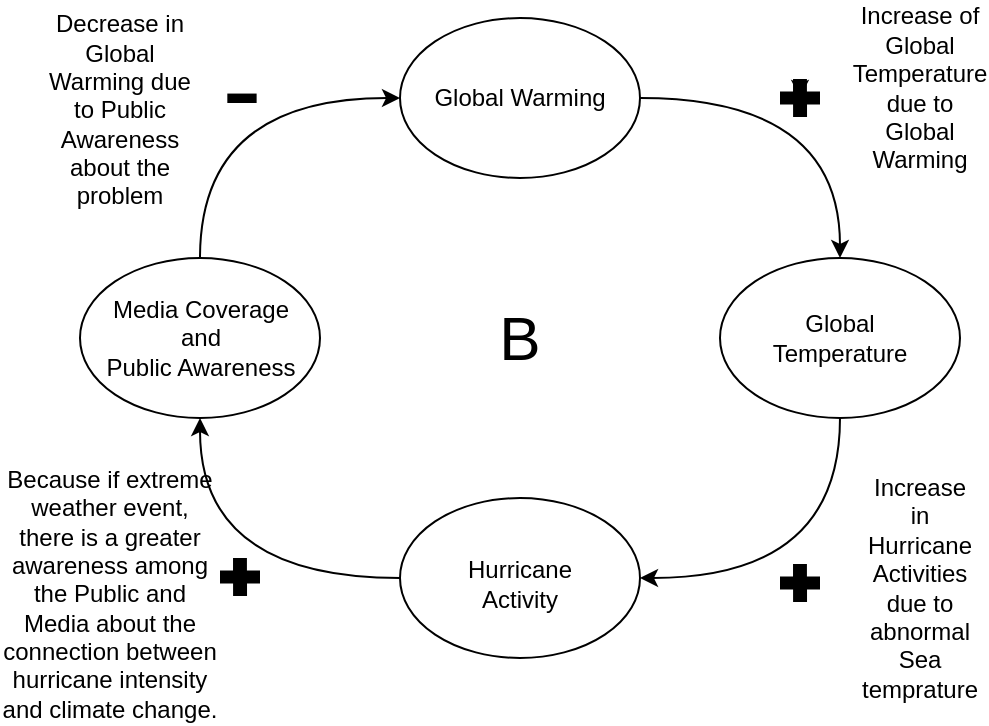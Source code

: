 <mxfile version="22.1.18" type="github">
  <diagram name="Page-1" id="IVi37I3aK0WylxZDK_SZ">
    <mxGraphModel dx="880" dy="434" grid="1" gridSize="10" guides="1" tooltips="1" connect="1" arrows="1" fold="1" page="1" pageScale="1" pageWidth="850" pageHeight="1100" math="0" shadow="0">
      <root>
        <mxCell id="0" />
        <mxCell id="1" parent="0" />
        <mxCell id="pUlCks9OsAvWHs1VP2Rb-1" style="edgeStyle=orthogonalEdgeStyle;rounded=0;orthogonalLoop=1;jettySize=auto;html=1;exitX=1;exitY=0.5;exitDx=0;exitDy=0;entryX=0.5;entryY=0;entryDx=0;entryDy=0;curved=1;" edge="1" parent="1" source="pUlCks9OsAvWHs1VP2Rb-2" target="pUlCks9OsAvWHs1VP2Rb-5">
          <mxGeometry relative="1" as="geometry" />
        </mxCell>
        <mxCell id="pUlCks9OsAvWHs1VP2Rb-2" value="" style="ellipse;whiteSpace=wrap;html=1;" vertex="1" parent="1">
          <mxGeometry x="320" y="80" width="120" height="80" as="geometry" />
        </mxCell>
        <mxCell id="pUlCks9OsAvWHs1VP2Rb-3" value="Global Warming" style="text;html=1;strokeColor=none;fillColor=none;align=center;verticalAlign=middle;whiteSpace=wrap;rounded=0;" vertex="1" parent="1">
          <mxGeometry x="335" y="92.5" width="90" height="55" as="geometry" />
        </mxCell>
        <mxCell id="pUlCks9OsAvWHs1VP2Rb-4" style="edgeStyle=orthogonalEdgeStyle;rounded=0;orthogonalLoop=1;jettySize=auto;html=1;entryX=1;entryY=0.5;entryDx=0;entryDy=0;curved=1;" edge="1" parent="1" source="pUlCks9OsAvWHs1VP2Rb-5" target="pUlCks9OsAvWHs1VP2Rb-9">
          <mxGeometry relative="1" as="geometry">
            <Array as="points">
              <mxPoint x="540" y="360" />
            </Array>
          </mxGeometry>
        </mxCell>
        <mxCell id="pUlCks9OsAvWHs1VP2Rb-5" value="" style="ellipse;whiteSpace=wrap;html=1;" vertex="1" parent="1">
          <mxGeometry x="480" y="200" width="120" height="80" as="geometry" />
        </mxCell>
        <mxCell id="pUlCks9OsAvWHs1VP2Rb-6" style="edgeStyle=orthogonalEdgeStyle;rounded=0;orthogonalLoop=1;jettySize=auto;html=1;entryX=0;entryY=0.5;entryDx=0;entryDy=0;curved=1;" edge="1" parent="1" source="pUlCks9OsAvWHs1VP2Rb-7" target="pUlCks9OsAvWHs1VP2Rb-2">
          <mxGeometry relative="1" as="geometry">
            <Array as="points">
              <mxPoint x="220" y="120" />
            </Array>
          </mxGeometry>
        </mxCell>
        <mxCell id="pUlCks9OsAvWHs1VP2Rb-7" value="" style="ellipse;whiteSpace=wrap;html=1;" vertex="1" parent="1">
          <mxGeometry x="160" y="200" width="120" height="80" as="geometry" />
        </mxCell>
        <mxCell id="pUlCks9OsAvWHs1VP2Rb-8" style="edgeStyle=orthogonalEdgeStyle;rounded=0;orthogonalLoop=1;jettySize=auto;html=1;entryX=0.5;entryY=1;entryDx=0;entryDy=0;curved=1;" edge="1" parent="1" source="pUlCks9OsAvWHs1VP2Rb-9" target="pUlCks9OsAvWHs1VP2Rb-7">
          <mxGeometry relative="1" as="geometry" />
        </mxCell>
        <mxCell id="pUlCks9OsAvWHs1VP2Rb-9" value="" style="ellipse;whiteSpace=wrap;html=1;" vertex="1" parent="1">
          <mxGeometry x="320" y="320" width="120" height="80" as="geometry" />
        </mxCell>
        <mxCell id="pUlCks9OsAvWHs1VP2Rb-10" value="" style="shape=mxgraph.signs.healthcare.first_aid;html=1;pointerEvents=1;fillColor=#000000;strokeColor=none;verticalLabelPosition=bottom;verticalAlign=top;align=center;" vertex="1" parent="1">
          <mxGeometry x="510" y="110.5" width="20" height="19" as="geometry" />
        </mxCell>
        <mxCell id="pUlCks9OsAvWHs1VP2Rb-11" style="edgeStyle=orthogonalEdgeStyle;rounded=0;orthogonalLoop=1;jettySize=auto;html=1;exitX=0.5;exitY=0;exitDx=0;exitDy=0;exitPerimeter=0;entryX=0.5;entryY=0.5;entryDx=0;entryDy=0;entryPerimeter=0;" edge="1" parent="1" source="pUlCks9OsAvWHs1VP2Rb-10" target="pUlCks9OsAvWHs1VP2Rb-10">
          <mxGeometry relative="1" as="geometry" />
        </mxCell>
        <mxCell id="pUlCks9OsAvWHs1VP2Rb-12" value="" style="shape=mxgraph.signs.healthcare.first_aid;html=1;pointerEvents=1;fillColor=#000000;strokeColor=none;verticalLabelPosition=bottom;verticalAlign=top;align=center;" vertex="1" parent="1">
          <mxGeometry x="230" y="350" width="20" height="19" as="geometry" />
        </mxCell>
        <mxCell id="pUlCks9OsAvWHs1VP2Rb-14" value="" style="shape=mxgraph.signs.healthcare.first_aid;html=1;pointerEvents=1;fillColor=#000000;strokeColor=none;verticalLabelPosition=bottom;verticalAlign=top;align=center;" vertex="1" parent="1">
          <mxGeometry x="510" y="353" width="20" height="19" as="geometry" />
        </mxCell>
        <mxCell id="pUlCks9OsAvWHs1VP2Rb-15" value="Global Temperature" style="text;html=1;strokeColor=none;fillColor=none;align=center;verticalAlign=middle;whiteSpace=wrap;rounded=0;" vertex="1" parent="1">
          <mxGeometry x="495" y="212.5" width="90" height="55" as="geometry" />
        </mxCell>
        <mxCell id="pUlCks9OsAvWHs1VP2Rb-16" value="Hurricane Activity" style="text;html=1;strokeColor=none;fillColor=none;align=center;verticalAlign=middle;whiteSpace=wrap;rounded=0;" vertex="1" parent="1">
          <mxGeometry x="335" y="335" width="90" height="55" as="geometry" />
        </mxCell>
        <mxCell id="pUlCks9OsAvWHs1VP2Rb-17" value="Media Coverage&lt;br&gt;and&lt;br&gt;Public Awareness" style="text;html=1;strokeColor=none;fillColor=none;align=center;verticalAlign=middle;whiteSpace=wrap;rounded=0;" vertex="1" parent="1">
          <mxGeometry x="167.5" y="212.5" width="105" height="55" as="geometry" />
        </mxCell>
        <mxCell id="pUlCks9OsAvWHs1VP2Rb-18" value="Increase of Global Temperature due to Global Warming" style="text;html=1;strokeColor=none;fillColor=none;align=center;verticalAlign=middle;whiteSpace=wrap;rounded=0;" vertex="1" parent="1">
          <mxGeometry x="550" y="99.5" width="60" height="30" as="geometry" />
        </mxCell>
        <mxCell id="pUlCks9OsAvWHs1VP2Rb-19" value="Increase in Hurricane Activities due to abnormal Sea temprature" style="text;html=1;strokeColor=none;fillColor=none;align=center;verticalAlign=middle;whiteSpace=wrap;rounded=0;" vertex="1" parent="1">
          <mxGeometry x="550" y="350" width="60" height="30" as="geometry" />
        </mxCell>
        <mxCell id="pUlCks9OsAvWHs1VP2Rb-20" value="Because if extreme weather event, there is a greater awareness among the Public and Media about the connection between hurricane intensity and climate change." style="text;html=1;strokeColor=none;fillColor=none;align=center;verticalAlign=middle;whiteSpace=wrap;rounded=0;" vertex="1" parent="1">
          <mxGeometry x="120" y="353" width="110" height="30" as="geometry" />
        </mxCell>
        <mxCell id="pUlCks9OsAvWHs1VP2Rb-21" value="Decrease in Global Warming due to Public Awareness about the problem" style="text;html=1;strokeColor=none;fillColor=none;align=center;verticalAlign=middle;whiteSpace=wrap;rounded=0;" vertex="1" parent="1">
          <mxGeometry x="140" y="110.5" width="80" height="30" as="geometry" />
        </mxCell>
        <mxCell id="pUlCks9OsAvWHs1VP2Rb-22" value="B" style="text;html=1;strokeColor=none;fillColor=none;align=center;verticalAlign=middle;whiteSpace=wrap;rounded=0;fontSize=31;" vertex="1" parent="1">
          <mxGeometry x="350" y="225" width="60" height="30" as="geometry" />
        </mxCell>
        <mxCell id="pUlCks9OsAvWHs1VP2Rb-30" value="&lt;font style=&quot;font-size: 60px;&quot;&gt;-&lt;/font&gt;" style="text;html=1;strokeColor=none;fillColor=none;align=center;verticalAlign=middle;whiteSpace=wrap;rounded=0;" vertex="1" parent="1">
          <mxGeometry x="211" y="99.5" width="60" height="30" as="geometry" />
        </mxCell>
      </root>
    </mxGraphModel>
  </diagram>
</mxfile>
